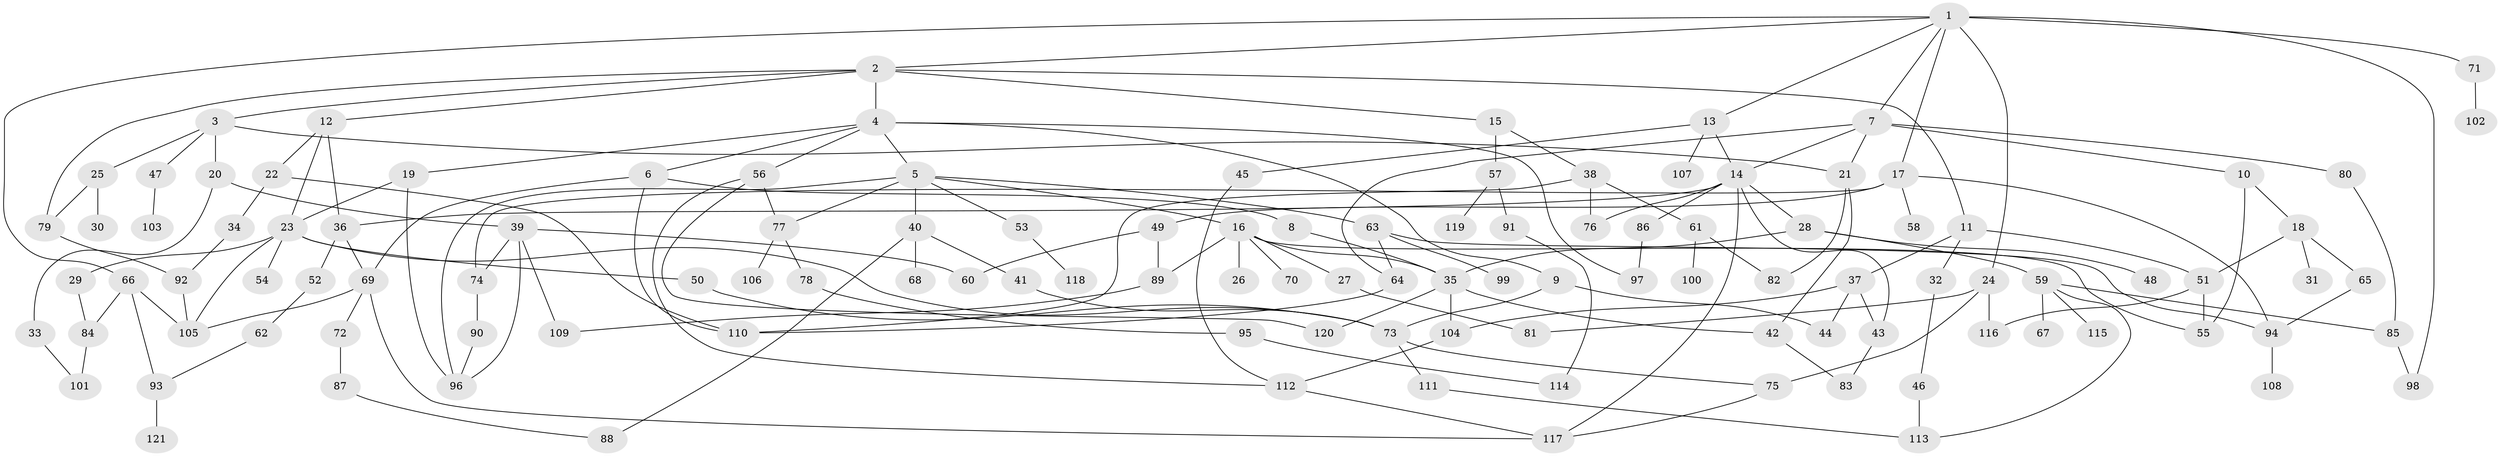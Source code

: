 // Generated by graph-tools (version 1.1) at 2025/10/02/27/25 16:10:56]
// undirected, 121 vertices, 178 edges
graph export_dot {
graph [start="1"]
  node [color=gray90,style=filled];
  1;
  2;
  3;
  4;
  5;
  6;
  7;
  8;
  9;
  10;
  11;
  12;
  13;
  14;
  15;
  16;
  17;
  18;
  19;
  20;
  21;
  22;
  23;
  24;
  25;
  26;
  27;
  28;
  29;
  30;
  31;
  32;
  33;
  34;
  35;
  36;
  37;
  38;
  39;
  40;
  41;
  42;
  43;
  44;
  45;
  46;
  47;
  48;
  49;
  50;
  51;
  52;
  53;
  54;
  55;
  56;
  57;
  58;
  59;
  60;
  61;
  62;
  63;
  64;
  65;
  66;
  67;
  68;
  69;
  70;
  71;
  72;
  73;
  74;
  75;
  76;
  77;
  78;
  79;
  80;
  81;
  82;
  83;
  84;
  85;
  86;
  87;
  88;
  89;
  90;
  91;
  92;
  93;
  94;
  95;
  96;
  97;
  98;
  99;
  100;
  101;
  102;
  103;
  104;
  105;
  106;
  107;
  108;
  109;
  110;
  111;
  112;
  113;
  114;
  115;
  116;
  117;
  118;
  119;
  120;
  121;
  1 -- 2;
  1 -- 7;
  1 -- 13;
  1 -- 17;
  1 -- 24;
  1 -- 66;
  1 -- 71;
  1 -- 98;
  2 -- 3;
  2 -- 4;
  2 -- 11;
  2 -- 12;
  2 -- 15;
  2 -- 79;
  3 -- 20;
  3 -- 25;
  3 -- 47;
  3 -- 21;
  4 -- 5;
  4 -- 6;
  4 -- 9;
  4 -- 19;
  4 -- 56;
  4 -- 97;
  5 -- 16;
  5 -- 40;
  5 -- 53;
  5 -- 63;
  5 -- 77;
  5 -- 96;
  6 -- 8;
  6 -- 110;
  6 -- 69;
  7 -- 10;
  7 -- 14;
  7 -- 21;
  7 -- 80;
  7 -- 64;
  8 -- 35;
  9 -- 73;
  9 -- 44;
  10 -- 18;
  10 -- 55;
  11 -- 32;
  11 -- 37;
  11 -- 51;
  12 -- 22;
  12 -- 23;
  12 -- 36;
  13 -- 45;
  13 -- 107;
  13 -- 14;
  14 -- 28;
  14 -- 36;
  14 -- 43;
  14 -- 86;
  14 -- 76;
  14 -- 117;
  15 -- 38;
  15 -- 57;
  16 -- 26;
  16 -- 27;
  16 -- 70;
  16 -- 89;
  16 -- 35;
  16 -- 55;
  17 -- 49;
  17 -- 58;
  17 -- 74;
  17 -- 94;
  18 -- 31;
  18 -- 65;
  18 -- 51;
  19 -- 23;
  19 -- 96;
  20 -- 33;
  20 -- 39;
  21 -- 42;
  21 -- 82;
  22 -- 34;
  22 -- 110;
  23 -- 29;
  23 -- 50;
  23 -- 54;
  23 -- 105;
  23 -- 73;
  24 -- 75;
  24 -- 116;
  24 -- 81;
  25 -- 30;
  25 -- 79;
  27 -- 81;
  28 -- 35;
  28 -- 48;
  28 -- 59;
  29 -- 84;
  32 -- 46;
  33 -- 101;
  34 -- 92;
  35 -- 42;
  35 -- 104;
  35 -- 120;
  36 -- 52;
  36 -- 69;
  37 -- 44;
  37 -- 104;
  37 -- 43;
  38 -- 61;
  38 -- 76;
  38 -- 110;
  39 -- 60;
  39 -- 96;
  39 -- 109;
  39 -- 74;
  40 -- 41;
  40 -- 68;
  40 -- 88;
  41 -- 73;
  42 -- 83;
  43 -- 83;
  45 -- 112;
  46 -- 113;
  47 -- 103;
  49 -- 60;
  49 -- 89;
  50 -- 73;
  51 -- 55;
  51 -- 116;
  52 -- 62;
  53 -- 118;
  56 -- 120;
  56 -- 77;
  56 -- 112;
  57 -- 91;
  57 -- 119;
  59 -- 67;
  59 -- 115;
  59 -- 85;
  59 -- 113;
  61 -- 100;
  61 -- 82;
  62 -- 93;
  63 -- 64;
  63 -- 94;
  63 -- 99;
  64 -- 110;
  65 -- 94;
  66 -- 93;
  66 -- 105;
  66 -- 84;
  69 -- 72;
  69 -- 117;
  69 -- 105;
  71 -- 102;
  72 -- 87;
  73 -- 111;
  73 -- 75;
  74 -- 90;
  75 -- 117;
  77 -- 78;
  77 -- 106;
  78 -- 95;
  79 -- 92;
  80 -- 85;
  84 -- 101;
  85 -- 98;
  86 -- 97;
  87 -- 88;
  89 -- 109;
  90 -- 96;
  91 -- 114;
  92 -- 105;
  93 -- 121;
  94 -- 108;
  95 -- 114;
  104 -- 112;
  111 -- 113;
  112 -- 117;
}
